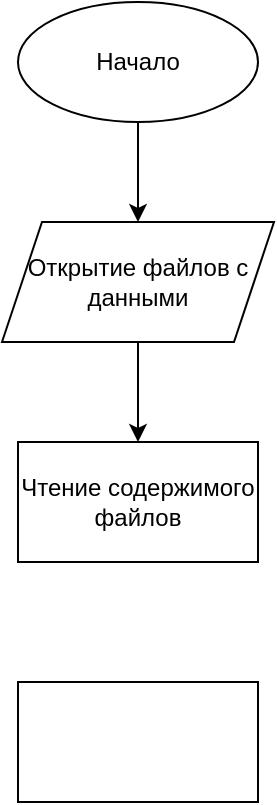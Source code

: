 <mxfile version="21.7.4" type="device">
  <diagram name="Страница — 1" id="icxn_Qf4wakDoKzC98Y2">
    <mxGraphModel dx="1434" dy="791" grid="1" gridSize="10" guides="1" tooltips="1" connect="1" arrows="1" fold="1" page="1" pageScale="1" pageWidth="827" pageHeight="1169" math="0" shadow="0">
      <root>
        <mxCell id="0" />
        <mxCell id="1" parent="0" />
        <mxCell id="vcMFqcLO1t7sQVbXytFB-14" style="edgeStyle=orthogonalEdgeStyle;rounded=0;orthogonalLoop=1;jettySize=auto;html=1;entryX=0.5;entryY=0;entryDx=0;entryDy=0;" edge="1" parent="1" source="vcMFqcLO1t7sQVbXytFB-12" target="vcMFqcLO1t7sQVbXytFB-13">
          <mxGeometry relative="1" as="geometry" />
        </mxCell>
        <mxCell id="vcMFqcLO1t7sQVbXytFB-12" value="Начало" style="ellipse;whiteSpace=wrap;html=1;" vertex="1" parent="1">
          <mxGeometry x="354" y="160" width="120" height="60" as="geometry" />
        </mxCell>
        <mxCell id="vcMFqcLO1t7sQVbXytFB-16" style="edgeStyle=orthogonalEdgeStyle;rounded=0;orthogonalLoop=1;jettySize=auto;html=1;entryX=0.5;entryY=0;entryDx=0;entryDy=0;" edge="1" parent="1" source="vcMFqcLO1t7sQVbXytFB-13" target="vcMFqcLO1t7sQVbXytFB-15">
          <mxGeometry relative="1" as="geometry" />
        </mxCell>
        <mxCell id="vcMFqcLO1t7sQVbXytFB-13" value="Открытие файлов с данными" style="shape=parallelogram;perimeter=parallelogramPerimeter;whiteSpace=wrap;html=1;fixedSize=1;" vertex="1" parent="1">
          <mxGeometry x="346" y="270" width="136" height="60" as="geometry" />
        </mxCell>
        <mxCell id="vcMFqcLO1t7sQVbXytFB-15" value="Чтение содержимого файлов" style="rounded=0;whiteSpace=wrap;html=1;" vertex="1" parent="1">
          <mxGeometry x="354" y="380" width="120" height="60" as="geometry" />
        </mxCell>
        <mxCell id="vcMFqcLO1t7sQVbXytFB-18" value="" style="rounded=0;whiteSpace=wrap;html=1;" vertex="1" parent="1">
          <mxGeometry x="354" y="500" width="120" height="60" as="geometry" />
        </mxCell>
      </root>
    </mxGraphModel>
  </diagram>
</mxfile>
